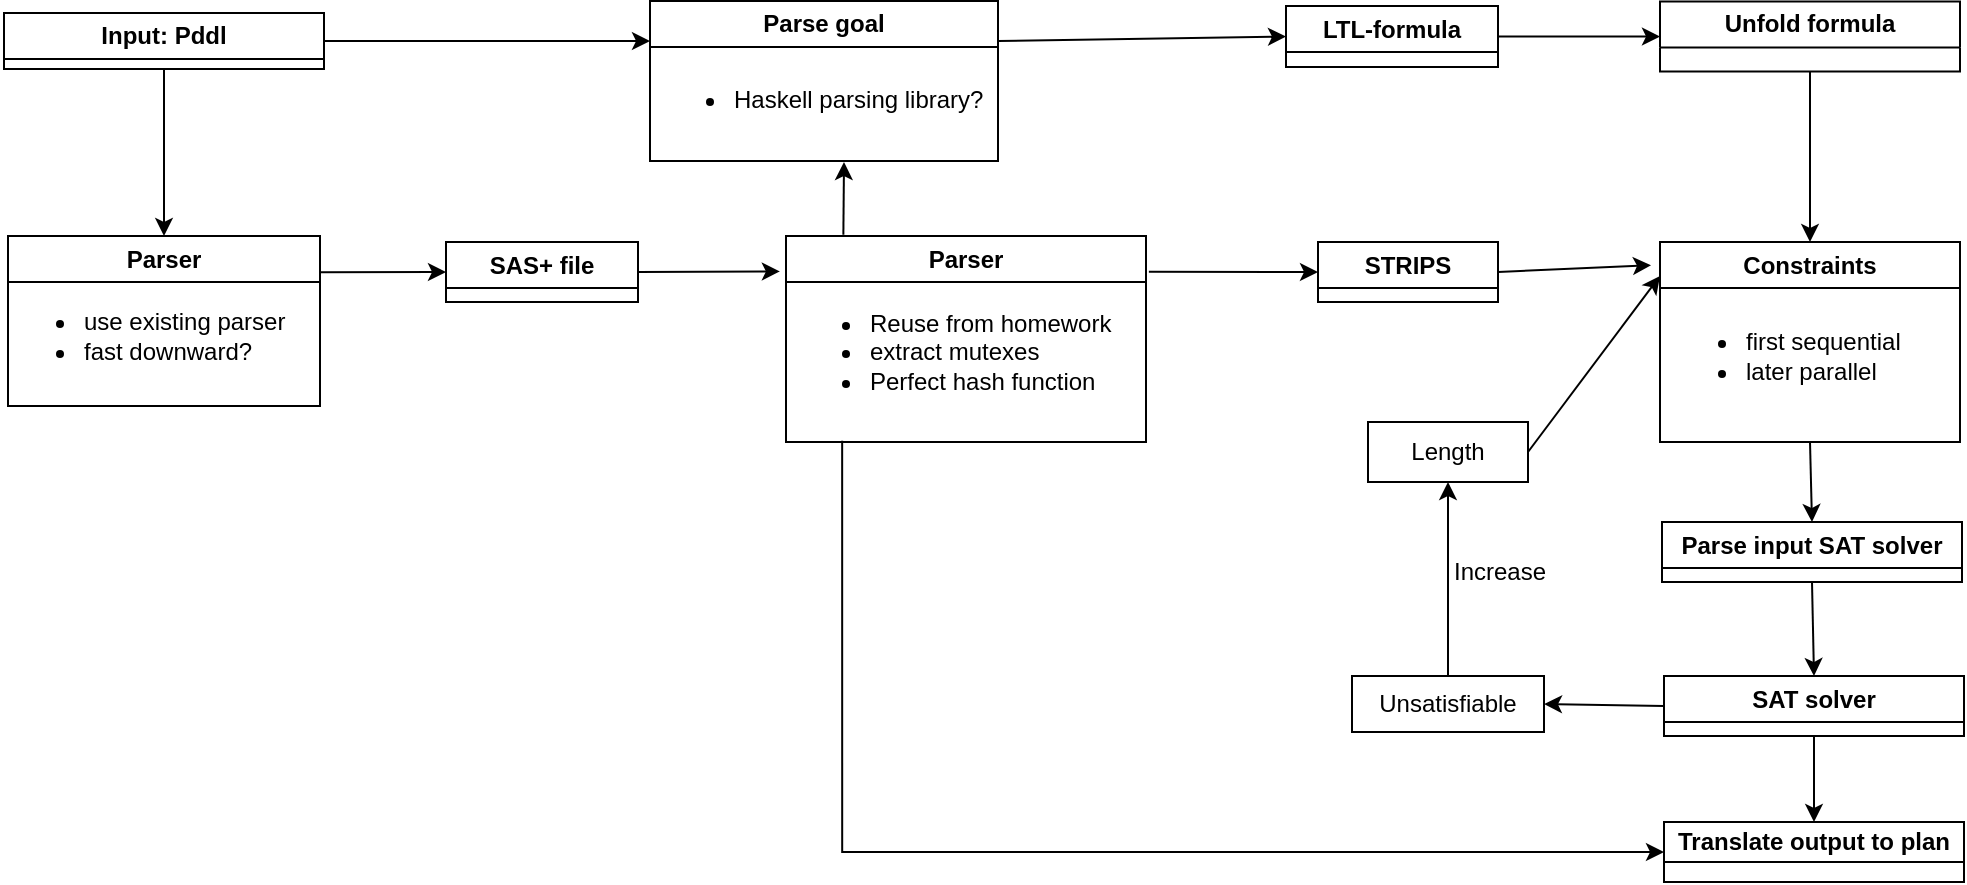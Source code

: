 <mxfile version="24.4.13" type="device">
  <diagram name="Page-1" id="xFRPB0dhuqbpq0Z4L34E">
    <mxGraphModel dx="1932" dy="592" grid="1" gridSize="10" guides="1" tooltips="1" connect="1" arrows="1" fold="1" page="1" pageScale="1" pageWidth="827" pageHeight="1169" math="0" shadow="0">
      <root>
        <mxCell id="0" />
        <mxCell id="1" parent="0" />
        <mxCell id="SAYtiUI8MAWIj96Efn8c-6" value="LTL-formula" style="swimlane;whiteSpace=wrap;html=1;" vertex="1" parent="1">
          <mxGeometry x="460" y="42" width="106" height="30.5" as="geometry">
            <mxRectangle x="19" y="270" width="150" height="30" as="alternateBounds" />
          </mxGeometry>
        </mxCell>
        <mxCell id="SAYtiUI8MAWIj96Efn8c-9" value="SAS+ file" style="swimlane;whiteSpace=wrap;html=1;" vertex="1" collapsed="1" parent="1">
          <mxGeometry x="40" y="160" width="96" height="30" as="geometry">
            <mxRectangle x="220" y="280" width="150" height="80" as="alternateBounds" />
          </mxGeometry>
        </mxCell>
        <mxCell id="SAYtiUI8MAWIj96Efn8c-12" value="Unfold formula" style="swimlane;whiteSpace=wrap;html=1;" vertex="1" parent="1">
          <mxGeometry x="647" y="39.75" width="150" height="35" as="geometry">
            <mxRectangle x="19" y="270" width="150" height="30" as="alternateBounds" />
          </mxGeometry>
        </mxCell>
        <mxCell id="SAYtiUI8MAWIj96Efn8c-14" value="Parse goal" style="swimlane;whiteSpace=wrap;html=1;" vertex="1" parent="1">
          <mxGeometry x="142" y="39.5" width="174" height="80" as="geometry">
            <mxRectangle x="230" y="50" width="150" height="30" as="alternateBounds" />
          </mxGeometry>
        </mxCell>
        <mxCell id="SAYtiUI8MAWIj96Efn8c-15" value="&lt;ul&gt;&lt;li&gt;Haskell parsing library?&lt;/li&gt;&lt;/ul&gt;" style="text;html=1;align=left;verticalAlign=middle;resizable=0;points=[];autosize=1;strokeColor=none;fillColor=none;" vertex="1" parent="SAYtiUI8MAWIj96Efn8c-14">
          <mxGeometry y="24" width="190" height="50" as="geometry" />
        </mxCell>
        <mxCell id="SAYtiUI8MAWIj96Efn8c-55" style="edgeStyle=orthogonalEdgeStyle;rounded=0;orthogonalLoop=1;jettySize=auto;html=1;entryX=0;entryY=0.5;entryDx=0;entryDy=0;exitX=0.156;exitY=1.055;exitDx=0;exitDy=0;exitPerimeter=0;" edge="1" parent="1" source="SAYtiUI8MAWIj96Efn8c-17" target="SAYtiUI8MAWIj96Efn8c-48">
          <mxGeometry relative="1" as="geometry">
            <mxPoint x="240" y="270" as="sourcePoint" />
            <Array as="points">
              <mxPoint x="238" y="465" />
            </Array>
          </mxGeometry>
        </mxCell>
        <mxCell id="SAYtiUI8MAWIj96Efn8c-16" value="Parser" style="swimlane;whiteSpace=wrap;html=1;" vertex="1" parent="1">
          <mxGeometry x="210" y="157" width="180" height="103" as="geometry">
            <mxRectangle x="230" y="160" width="150" height="30" as="alternateBounds" />
          </mxGeometry>
        </mxCell>
        <mxCell id="SAYtiUI8MAWIj96Efn8c-17" value="&lt;ul&gt;&lt;li&gt;Reuse from homework&lt;/li&gt;&lt;li&gt;extract mutexes&lt;/li&gt;&lt;li&gt;Perfect hash function&lt;/li&gt;&lt;/ul&gt;" style="text;html=1;align=left;verticalAlign=middle;resizable=0;points=[];autosize=1;strokeColor=none;fillColor=none;" vertex="1" parent="SAYtiUI8MAWIj96Efn8c-16">
          <mxGeometry y="18" width="180" height="80" as="geometry" />
        </mxCell>
        <mxCell id="SAYtiUI8MAWIj96Efn8c-19" value="" style="endArrow=classic;html=1;rounded=0;exitX=1;exitY=0.5;exitDx=0;exitDy=0;entryX=-0.017;entryY=0.172;entryDx=0;entryDy=0;entryPerimeter=0;" edge="1" parent="1" source="SAYtiUI8MAWIj96Efn8c-9" target="SAYtiUI8MAWIj96Efn8c-16">
          <mxGeometry width="50" height="50" relative="1" as="geometry">
            <mxPoint x="446" y="320" as="sourcePoint" />
            <mxPoint x="190" y="170" as="targetPoint" />
          </mxGeometry>
        </mxCell>
        <mxCell id="SAYtiUI8MAWIj96Efn8c-22" value="" style="endArrow=classic;html=1;rounded=0;exitX=1;exitY=0.5;exitDx=0;exitDy=0;entryX=0;entryY=0.5;entryDx=0;entryDy=0;" edge="1" parent="1" source="SAYtiUI8MAWIj96Efn8c-6" target="SAYtiUI8MAWIj96Efn8c-12">
          <mxGeometry width="50" height="50" relative="1" as="geometry">
            <mxPoint x="527" y="320" as="sourcePoint" />
            <mxPoint x="387" y="260" as="targetPoint" />
          </mxGeometry>
        </mxCell>
        <mxCell id="SAYtiUI8MAWIj96Efn8c-24" value="" style="endArrow=classic;html=1;rounded=0;exitX=1;exitY=0.25;exitDx=0;exitDy=0;entryX=0;entryY=0.5;entryDx=0;entryDy=0;" edge="1" parent="1" source="SAYtiUI8MAWIj96Efn8c-14" target="SAYtiUI8MAWIj96Efn8c-6">
          <mxGeometry width="50" height="50" relative="1" as="geometry">
            <mxPoint x="527" y="320" as="sourcePoint" />
            <mxPoint x="577" y="270" as="targetPoint" />
          </mxGeometry>
        </mxCell>
        <mxCell id="SAYtiUI8MAWIj96Efn8c-26" value="SAT solver" style="swimlane;whiteSpace=wrap;html=1;" vertex="1" parent="1">
          <mxGeometry x="649" y="377" width="150" height="30" as="geometry">
            <mxRectangle x="19" y="270" width="150" height="30" as="alternateBounds" />
          </mxGeometry>
        </mxCell>
        <mxCell id="SAYtiUI8MAWIj96Efn8c-28" value="Parse input SAT solver" style="swimlane;whiteSpace=wrap;html=1;" vertex="1" parent="1">
          <mxGeometry x="648" y="300" width="150" height="30" as="geometry">
            <mxRectangle x="19" y="270" width="150" height="30" as="alternateBounds" />
          </mxGeometry>
        </mxCell>
        <mxCell id="SAYtiUI8MAWIj96Efn8c-30" value="Constraints" style="swimlane;whiteSpace=wrap;html=1;" vertex="1" parent="1">
          <mxGeometry x="647" y="160" width="150" height="100" as="geometry">
            <mxRectangle x="19" y="270" width="150" height="30" as="alternateBounds" />
          </mxGeometry>
        </mxCell>
        <mxCell id="SAYtiUI8MAWIj96Efn8c-31" value="&lt;ul&gt;&lt;li&gt;first sequential&lt;/li&gt;&lt;li&gt;later parallel&lt;/li&gt;&lt;/ul&gt;" style="text;html=1;align=left;verticalAlign=middle;resizable=0;points=[];autosize=1;strokeColor=none;fillColor=none;" vertex="1" parent="SAYtiUI8MAWIj96Efn8c-30">
          <mxGeometry x="1" y="22" width="140" height="70" as="geometry" />
        </mxCell>
        <mxCell id="SAYtiUI8MAWIj96Efn8c-33" value="" style="endArrow=classic;html=1;rounded=0;exitX=0.5;exitY=1;exitDx=0;exitDy=0;entryX=0.5;entryY=0;entryDx=0;entryDy=0;" edge="1" parent="1" source="SAYtiUI8MAWIj96Efn8c-12" target="SAYtiUI8MAWIj96Efn8c-30">
          <mxGeometry width="50" height="50" relative="1" as="geometry">
            <mxPoint x="627" y="310" as="sourcePoint" />
            <mxPoint x="677" y="260" as="targetPoint" />
          </mxGeometry>
        </mxCell>
        <mxCell id="SAYtiUI8MAWIj96Efn8c-35" value="" style="endArrow=classic;html=1;rounded=0;entryX=0.5;entryY=0;entryDx=0;entryDy=0;exitX=0.5;exitY=1;exitDx=0;exitDy=0;" edge="1" parent="1" source="SAYtiUI8MAWIj96Efn8c-30" target="SAYtiUI8MAWIj96Efn8c-28">
          <mxGeometry width="50" height="50" relative="1" as="geometry">
            <mxPoint x="727" y="270" as="sourcePoint" />
            <mxPoint x="627" y="390" as="targetPoint" />
          </mxGeometry>
        </mxCell>
        <mxCell id="SAYtiUI8MAWIj96Efn8c-36" value="" style="endArrow=classic;html=1;rounded=0;exitX=0.5;exitY=1;exitDx=0;exitDy=0;entryX=0.5;entryY=0;entryDx=0;entryDy=0;" edge="1" parent="1" source="SAYtiUI8MAWIj96Efn8c-28" target="SAYtiUI8MAWIj96Efn8c-26">
          <mxGeometry width="50" height="50" relative="1" as="geometry">
            <mxPoint x="577" y="440" as="sourcePoint" />
            <mxPoint x="627" y="390" as="targetPoint" />
          </mxGeometry>
        </mxCell>
        <mxCell id="SAYtiUI8MAWIj96Efn8c-40" value="Length" style="rounded=0;whiteSpace=wrap;html=1;" vertex="1" parent="1">
          <mxGeometry x="501" y="250" width="80" height="30" as="geometry" />
        </mxCell>
        <mxCell id="SAYtiUI8MAWIj96Efn8c-41" value="" style="endArrow=classic;html=1;rounded=0;exitX=1;exitY=0.5;exitDx=0;exitDy=0;" edge="1" parent="1" source="SAYtiUI8MAWIj96Efn8c-40">
          <mxGeometry width="50" height="50" relative="1" as="geometry">
            <mxPoint x="527" y="340" as="sourcePoint" />
            <mxPoint x="647" y="177" as="targetPoint" />
          </mxGeometry>
        </mxCell>
        <mxCell id="SAYtiUI8MAWIj96Efn8c-42" value="Unsatisfiable" style="rounded=0;whiteSpace=wrap;html=1;" vertex="1" parent="1">
          <mxGeometry x="493" y="377" width="96" height="28" as="geometry" />
        </mxCell>
        <mxCell id="SAYtiUI8MAWIj96Efn8c-43" value="" style="endArrow=classic;html=1;rounded=0;entryX=0.5;entryY=1;entryDx=0;entryDy=0;exitX=0.5;exitY=0;exitDx=0;exitDy=0;" edge="1" parent="1" source="SAYtiUI8MAWIj96Efn8c-42" target="SAYtiUI8MAWIj96Efn8c-40">
          <mxGeometry width="50" height="50" relative="1" as="geometry">
            <mxPoint x="527" y="340" as="sourcePoint" />
            <mxPoint x="577" y="290" as="targetPoint" />
          </mxGeometry>
        </mxCell>
        <mxCell id="SAYtiUI8MAWIj96Efn8c-44" value="Increase" style="text;html=1;align=center;verticalAlign=middle;whiteSpace=wrap;rounded=0;" vertex="1" parent="1">
          <mxGeometry x="537" y="310" width="60" height="30" as="geometry" />
        </mxCell>
        <mxCell id="SAYtiUI8MAWIj96Efn8c-45" value="" style="endArrow=classic;html=1;rounded=0;exitX=0;exitY=0.5;exitDx=0;exitDy=0;entryX=1;entryY=0.5;entryDx=0;entryDy=0;" edge="1" parent="1" source="SAYtiUI8MAWIj96Efn8c-26" target="SAYtiUI8MAWIj96Efn8c-42">
          <mxGeometry width="50" height="50" relative="1" as="geometry">
            <mxPoint x="527" y="340" as="sourcePoint" />
            <mxPoint x="577" y="290" as="targetPoint" />
          </mxGeometry>
        </mxCell>
        <mxCell id="SAYtiUI8MAWIj96Efn8c-47" value="Parser" style="swimlane;whiteSpace=wrap;html=1;" vertex="1" parent="1">
          <mxGeometry x="-179" y="157" width="156" height="85" as="geometry">
            <mxRectangle x="19" y="270" width="150" height="30" as="alternateBounds" />
          </mxGeometry>
        </mxCell>
        <mxCell id="SAYtiUI8MAWIj96Efn8c-53" value="&lt;ul&gt;&lt;li&gt;use existing parser&lt;/li&gt;&lt;li&gt;fast downward?&lt;/li&gt;&lt;/ul&gt;" style="text;html=1;align=left;verticalAlign=middle;resizable=0;points=[];autosize=1;strokeColor=none;fillColor=none;" vertex="1" parent="SAYtiUI8MAWIj96Efn8c-47">
          <mxGeometry x="-4" y="15" width="160" height="70" as="geometry" />
        </mxCell>
        <mxCell id="SAYtiUI8MAWIj96Efn8c-48" value="Translate output to plan" style="swimlane;whiteSpace=wrap;html=1;startSize=20;" vertex="1" parent="1">
          <mxGeometry x="649" y="450" width="150" height="30" as="geometry">
            <mxRectangle x="19" y="270" width="150" height="30" as="alternateBounds" />
          </mxGeometry>
        </mxCell>
        <mxCell id="SAYtiUI8MAWIj96Efn8c-50" value="Input: Pddl" style="swimlane;whiteSpace=wrap;html=1;" vertex="1" parent="1">
          <mxGeometry x="-181" y="45.5" width="160" height="28" as="geometry" />
        </mxCell>
        <mxCell id="SAYtiUI8MAWIj96Efn8c-51" value="" style="endArrow=classic;html=1;rounded=0;entryX=0;entryY=0.25;entryDx=0;entryDy=0;exitX=1;exitY=0.5;exitDx=0;exitDy=0;" edge="1" parent="1" source="SAYtiUI8MAWIj96Efn8c-50" target="SAYtiUI8MAWIj96Efn8c-14">
          <mxGeometry width="50" height="50" relative="1" as="geometry">
            <mxPoint x="59" y="60" as="sourcePoint" />
            <mxPoint x="329" y="240" as="targetPoint" />
          </mxGeometry>
        </mxCell>
        <mxCell id="SAYtiUI8MAWIj96Efn8c-52" value="" style="endArrow=classic;html=1;rounded=0;entryX=0;entryY=0.5;entryDx=0;entryDy=0;exitX=0.998;exitY=0.044;exitDx=0;exitDy=0;exitPerimeter=0;" edge="1" parent="1" source="SAYtiUI8MAWIj96Efn8c-53" target="SAYtiUI8MAWIj96Efn8c-9">
          <mxGeometry width="50" height="50" relative="1" as="geometry">
            <mxPoint y="200" as="sourcePoint" />
            <mxPoint x="149" y="175" as="targetPoint" />
          </mxGeometry>
        </mxCell>
        <mxCell id="SAYtiUI8MAWIj96Efn8c-54" value="" style="endArrow=classic;html=1;rounded=0;exitX=0.5;exitY=1;exitDx=0;exitDy=0;entryX=0.5;entryY=0;entryDx=0;entryDy=0;" edge="1" parent="1" source="SAYtiUI8MAWIj96Efn8c-50" target="SAYtiUI8MAWIj96Efn8c-47">
          <mxGeometry width="50" height="50" relative="1" as="geometry">
            <mxPoint x="279" y="290" as="sourcePoint" />
            <mxPoint x="-21" y="150" as="targetPoint" />
          </mxGeometry>
        </mxCell>
        <mxCell id="SAYtiUI8MAWIj96Efn8c-59" value="" style="endArrow=classic;html=1;rounded=0;exitX=0.5;exitY=1;exitDx=0;exitDy=0;entryX=0.5;entryY=0;entryDx=0;entryDy=0;" edge="1" parent="1" source="SAYtiUI8MAWIj96Efn8c-26" target="SAYtiUI8MAWIj96Efn8c-48">
          <mxGeometry width="50" height="50" relative="1" as="geometry">
            <mxPoint x="360" y="290" as="sourcePoint" />
            <mxPoint x="410" y="240" as="targetPoint" />
          </mxGeometry>
        </mxCell>
        <mxCell id="SAYtiUI8MAWIj96Efn8c-61" style="edgeStyle=orthogonalEdgeStyle;rounded=0;orthogonalLoop=1;jettySize=auto;html=1;exitX=0.5;exitY=1;exitDx=0;exitDy=0;" edge="1" parent="1" source="SAYtiUI8MAWIj96Efn8c-50" target="SAYtiUI8MAWIj96Efn8c-50">
          <mxGeometry relative="1" as="geometry" />
        </mxCell>
        <mxCell id="SAYtiUI8MAWIj96Efn8c-62" value="STRIPS" style="swimlane;whiteSpace=wrap;html=1;" vertex="1" parent="1">
          <mxGeometry x="476" y="160" width="90" height="30" as="geometry" />
        </mxCell>
        <mxCell id="SAYtiUI8MAWIj96Efn8c-63" value="" style="endArrow=classic;html=1;rounded=0;entryX=0;entryY=0.5;entryDx=0;entryDy=0;exitX=1.008;exitY=0.173;exitDx=0;exitDy=0;exitPerimeter=0;" edge="1" parent="1" source="SAYtiUI8MAWIj96Efn8c-16" target="SAYtiUI8MAWIj96Efn8c-62">
          <mxGeometry width="50" height="50" relative="1" as="geometry">
            <mxPoint x="400" y="170" as="sourcePoint" />
            <mxPoint x="410" y="240" as="targetPoint" />
          </mxGeometry>
        </mxCell>
        <mxCell id="SAYtiUI8MAWIj96Efn8c-64" value="" style="endArrow=classic;html=1;rounded=0;exitX=1;exitY=0.5;exitDx=0;exitDy=0;entryX=-0.03;entryY=0.116;entryDx=0;entryDy=0;entryPerimeter=0;" edge="1" parent="1" source="SAYtiUI8MAWIj96Efn8c-62" target="SAYtiUI8MAWIj96Efn8c-30">
          <mxGeometry width="50" height="50" relative="1" as="geometry">
            <mxPoint x="360" y="290" as="sourcePoint" />
            <mxPoint x="410" y="240" as="targetPoint" />
          </mxGeometry>
        </mxCell>
        <mxCell id="SAYtiUI8MAWIj96Efn8c-65" value="" style="endArrow=classic;html=1;rounded=0;exitX=0.126;exitY=-0.006;exitDx=0;exitDy=0;exitPerimeter=0;" edge="1" parent="1">
          <mxGeometry width="50" height="50" relative="1" as="geometry">
            <mxPoint x="238.68" y="156.4" as="sourcePoint" />
            <mxPoint x="239" y="120" as="targetPoint" />
          </mxGeometry>
        </mxCell>
      </root>
    </mxGraphModel>
  </diagram>
</mxfile>
